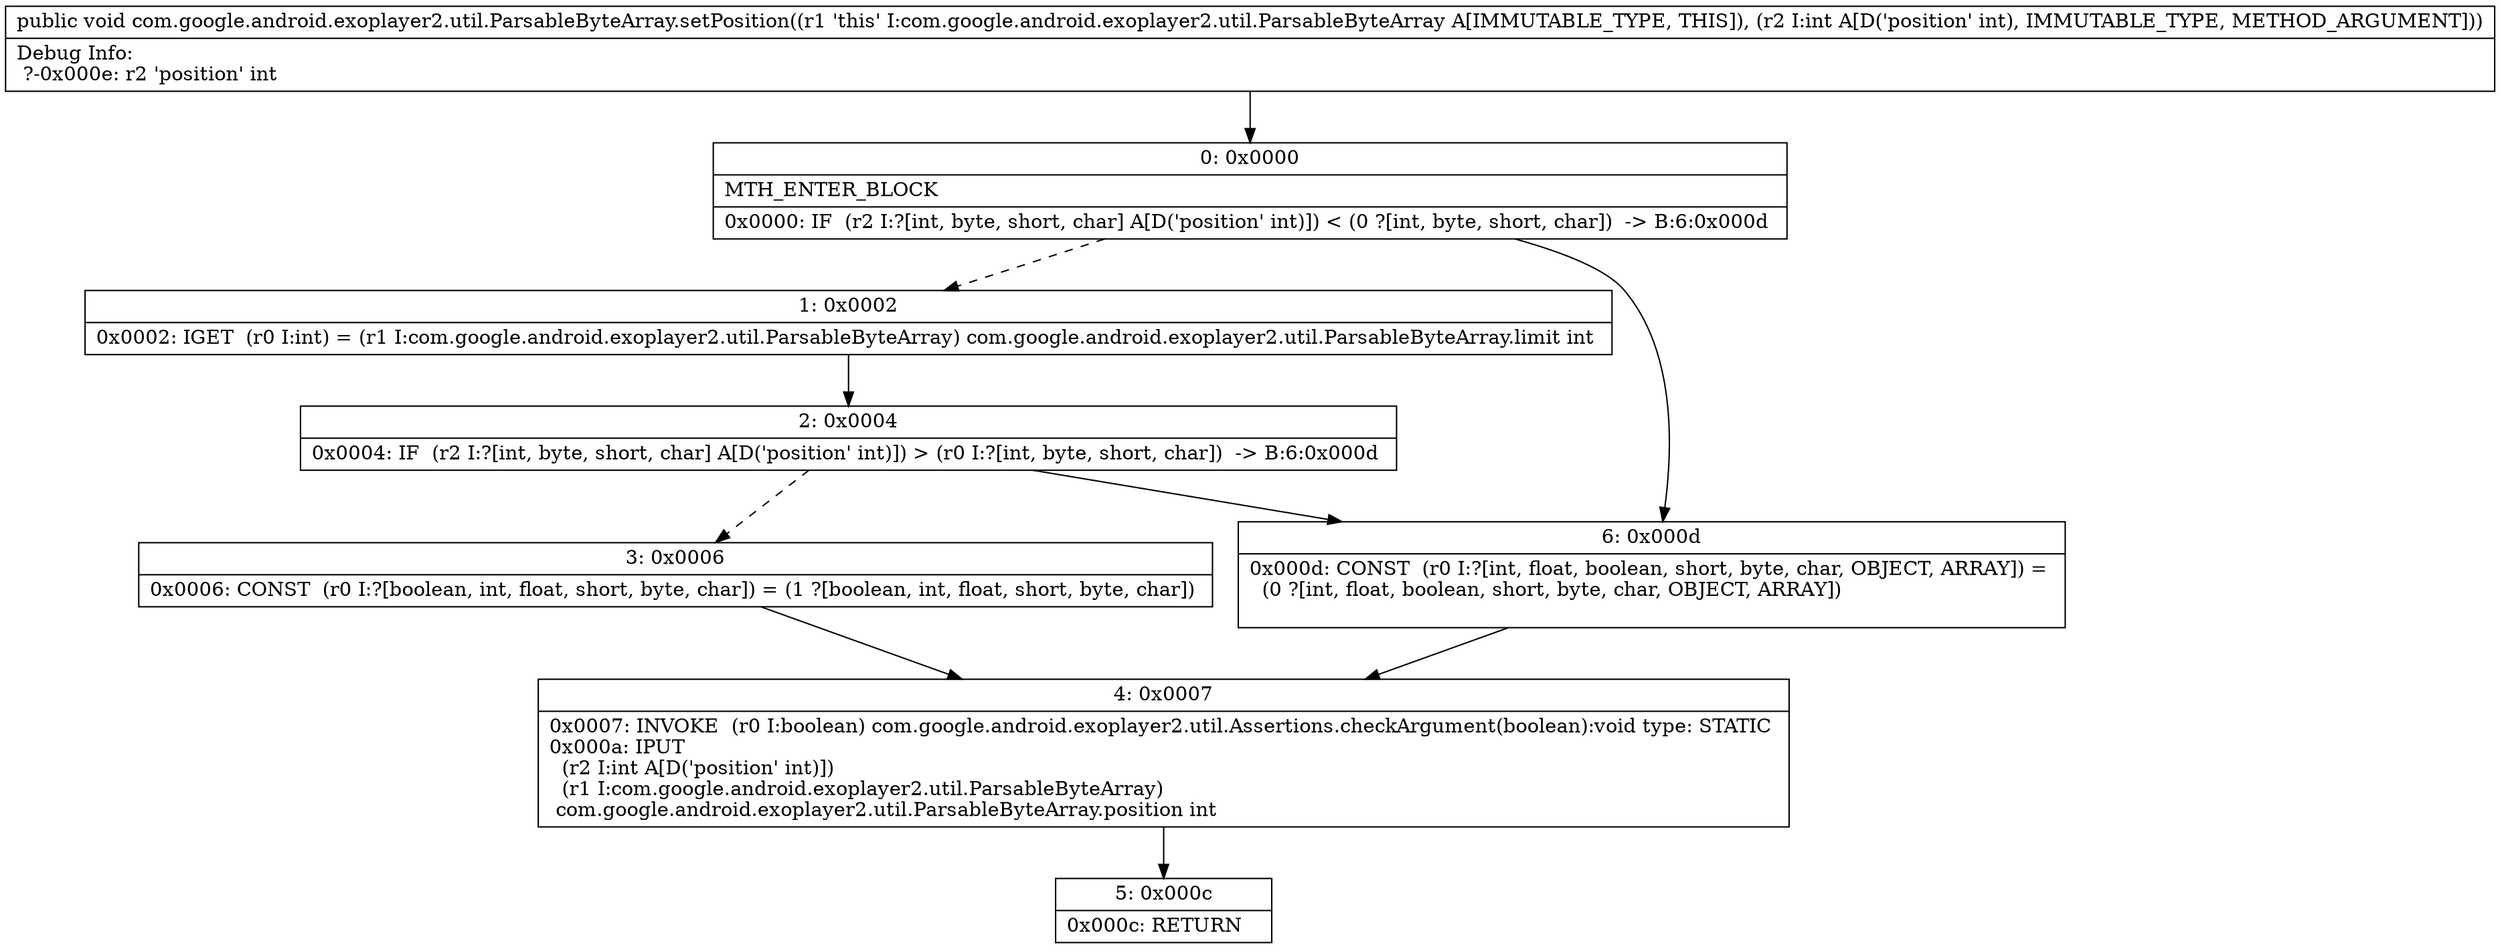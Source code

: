 digraph "CFG forcom.google.android.exoplayer2.util.ParsableByteArray.setPosition(I)V" {
Node_0 [shape=record,label="{0\:\ 0x0000|MTH_ENTER_BLOCK\l|0x0000: IF  (r2 I:?[int, byte, short, char] A[D('position' int)]) \< (0 ?[int, byte, short, char])  \-\> B:6:0x000d \l}"];
Node_1 [shape=record,label="{1\:\ 0x0002|0x0002: IGET  (r0 I:int) = (r1 I:com.google.android.exoplayer2.util.ParsableByteArray) com.google.android.exoplayer2.util.ParsableByteArray.limit int \l}"];
Node_2 [shape=record,label="{2\:\ 0x0004|0x0004: IF  (r2 I:?[int, byte, short, char] A[D('position' int)]) \> (r0 I:?[int, byte, short, char])  \-\> B:6:0x000d \l}"];
Node_3 [shape=record,label="{3\:\ 0x0006|0x0006: CONST  (r0 I:?[boolean, int, float, short, byte, char]) = (1 ?[boolean, int, float, short, byte, char]) \l}"];
Node_4 [shape=record,label="{4\:\ 0x0007|0x0007: INVOKE  (r0 I:boolean) com.google.android.exoplayer2.util.Assertions.checkArgument(boolean):void type: STATIC \l0x000a: IPUT  \l  (r2 I:int A[D('position' int)])\l  (r1 I:com.google.android.exoplayer2.util.ParsableByteArray)\l com.google.android.exoplayer2.util.ParsableByteArray.position int \l}"];
Node_5 [shape=record,label="{5\:\ 0x000c|0x000c: RETURN   \l}"];
Node_6 [shape=record,label="{6\:\ 0x000d|0x000d: CONST  (r0 I:?[int, float, boolean, short, byte, char, OBJECT, ARRAY]) = \l  (0 ?[int, float, boolean, short, byte, char, OBJECT, ARRAY])\l \l}"];
MethodNode[shape=record,label="{public void com.google.android.exoplayer2.util.ParsableByteArray.setPosition((r1 'this' I:com.google.android.exoplayer2.util.ParsableByteArray A[IMMUTABLE_TYPE, THIS]), (r2 I:int A[D('position' int), IMMUTABLE_TYPE, METHOD_ARGUMENT]))  | Debug Info:\l  ?\-0x000e: r2 'position' int\l}"];
MethodNode -> Node_0;
Node_0 -> Node_1[style=dashed];
Node_0 -> Node_6;
Node_1 -> Node_2;
Node_2 -> Node_3[style=dashed];
Node_2 -> Node_6;
Node_3 -> Node_4;
Node_4 -> Node_5;
Node_6 -> Node_4;
}

